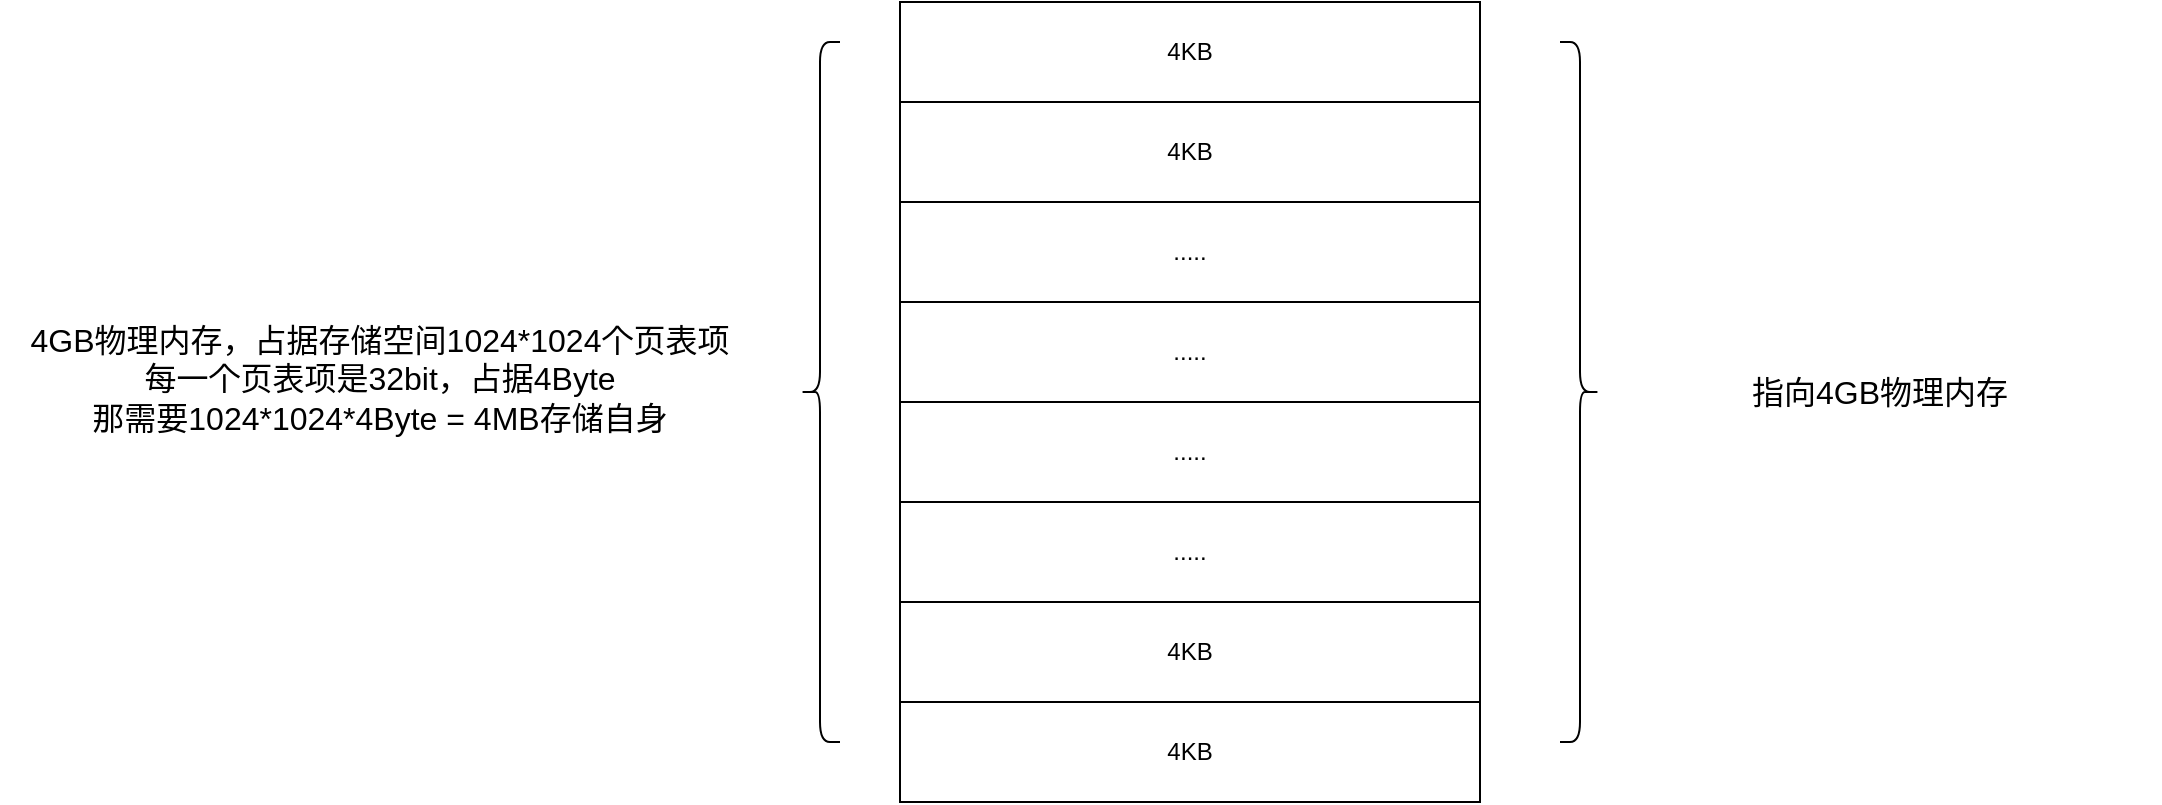 <mxfile version="26.1.1">
  <diagram name="第 1 页" id="qILWe6m0W3AGY0ZXKmx1">
    <mxGraphModel dx="2261" dy="746" grid="1" gridSize="10" guides="1" tooltips="1" connect="1" arrows="1" fold="1" page="1" pageScale="1" pageWidth="827" pageHeight="1169" math="0" shadow="0">
      <root>
        <mxCell id="0" />
        <mxCell id="1" parent="0" />
        <mxCell id="YDBYRJXHsEnE77kCWDUA-1" value="4KB" style="rounded=0;whiteSpace=wrap;html=1;" vertex="1" parent="1">
          <mxGeometry x="310" y="150" width="290" height="50" as="geometry" />
        </mxCell>
        <mxCell id="YDBYRJXHsEnE77kCWDUA-2" value="4KB" style="rounded=0;whiteSpace=wrap;html=1;" vertex="1" parent="1">
          <mxGeometry x="310" y="200" width="290" height="50" as="geometry" />
        </mxCell>
        <mxCell id="YDBYRJXHsEnE77kCWDUA-3" value="4KB" style="rounded=0;whiteSpace=wrap;html=1;" vertex="1" parent="1">
          <mxGeometry x="310" y="450" width="290" height="50" as="geometry" />
        </mxCell>
        <mxCell id="YDBYRJXHsEnE77kCWDUA-4" value="4KB" style="rounded=0;whiteSpace=wrap;html=1;" vertex="1" parent="1">
          <mxGeometry x="310" y="500" width="290" height="50" as="geometry" />
        </mxCell>
        <mxCell id="YDBYRJXHsEnE77kCWDUA-6" value="....." style="rounded=0;whiteSpace=wrap;html=1;" vertex="1" parent="1">
          <mxGeometry x="310" y="300" width="290" height="50" as="geometry" />
        </mxCell>
        <mxCell id="YDBYRJXHsEnE77kCWDUA-7" value="....." style="rounded=0;whiteSpace=wrap;html=1;" vertex="1" parent="1">
          <mxGeometry x="310" y="250" width="290" height="50" as="geometry" />
        </mxCell>
        <mxCell id="YDBYRJXHsEnE77kCWDUA-8" value="....." style="rounded=0;whiteSpace=wrap;html=1;" vertex="1" parent="1">
          <mxGeometry x="310" y="350" width="290" height="50" as="geometry" />
        </mxCell>
        <mxCell id="YDBYRJXHsEnE77kCWDUA-9" value="....." style="rounded=0;whiteSpace=wrap;html=1;" vertex="1" parent="1">
          <mxGeometry x="310" y="400" width="290" height="50" as="geometry" />
        </mxCell>
        <mxCell id="YDBYRJXHsEnE77kCWDUA-10" value="" style="shape=curlyBracket;whiteSpace=wrap;html=1;rounded=1;labelPosition=left;verticalLabelPosition=middle;align=right;verticalAlign=middle;" vertex="1" parent="1">
          <mxGeometry x="260" y="170" width="20" height="350" as="geometry" />
        </mxCell>
        <mxCell id="YDBYRJXHsEnE77kCWDUA-11" value="" style="shape=curlyBracket;whiteSpace=wrap;html=1;rounded=1;flipH=1;labelPosition=right;verticalLabelPosition=middle;align=left;verticalAlign=middle;" vertex="1" parent="1">
          <mxGeometry x="640" y="170" width="20" height="350" as="geometry" />
        </mxCell>
        <mxCell id="YDBYRJXHsEnE77kCWDUA-12" value="4GB物理内存，占据存储空间1024*1024个页表项&lt;div&gt;每一个页表项是32bit，占据4Byte&lt;/div&gt;&lt;div&gt;那需要1024*1024*4Byte = 4MB存储自身&lt;br&gt;&lt;div&gt;&lt;br&gt;&lt;/div&gt;&lt;/div&gt;" style="text;html=1;align=center;verticalAlign=middle;whiteSpace=wrap;rounded=0;fontSize=16;" vertex="1" parent="1">
          <mxGeometry x="-140" y="180" width="380" height="335" as="geometry" />
        </mxCell>
        <mxCell id="YDBYRJXHsEnE77kCWDUA-13" value="指向4GB物理内存" style="text;html=1;align=center;verticalAlign=middle;whiteSpace=wrap;rounded=0;fontSize=16;" vertex="1" parent="1">
          <mxGeometry x="660" y="330" width="280" height="30" as="geometry" />
        </mxCell>
      </root>
    </mxGraphModel>
  </diagram>
</mxfile>
